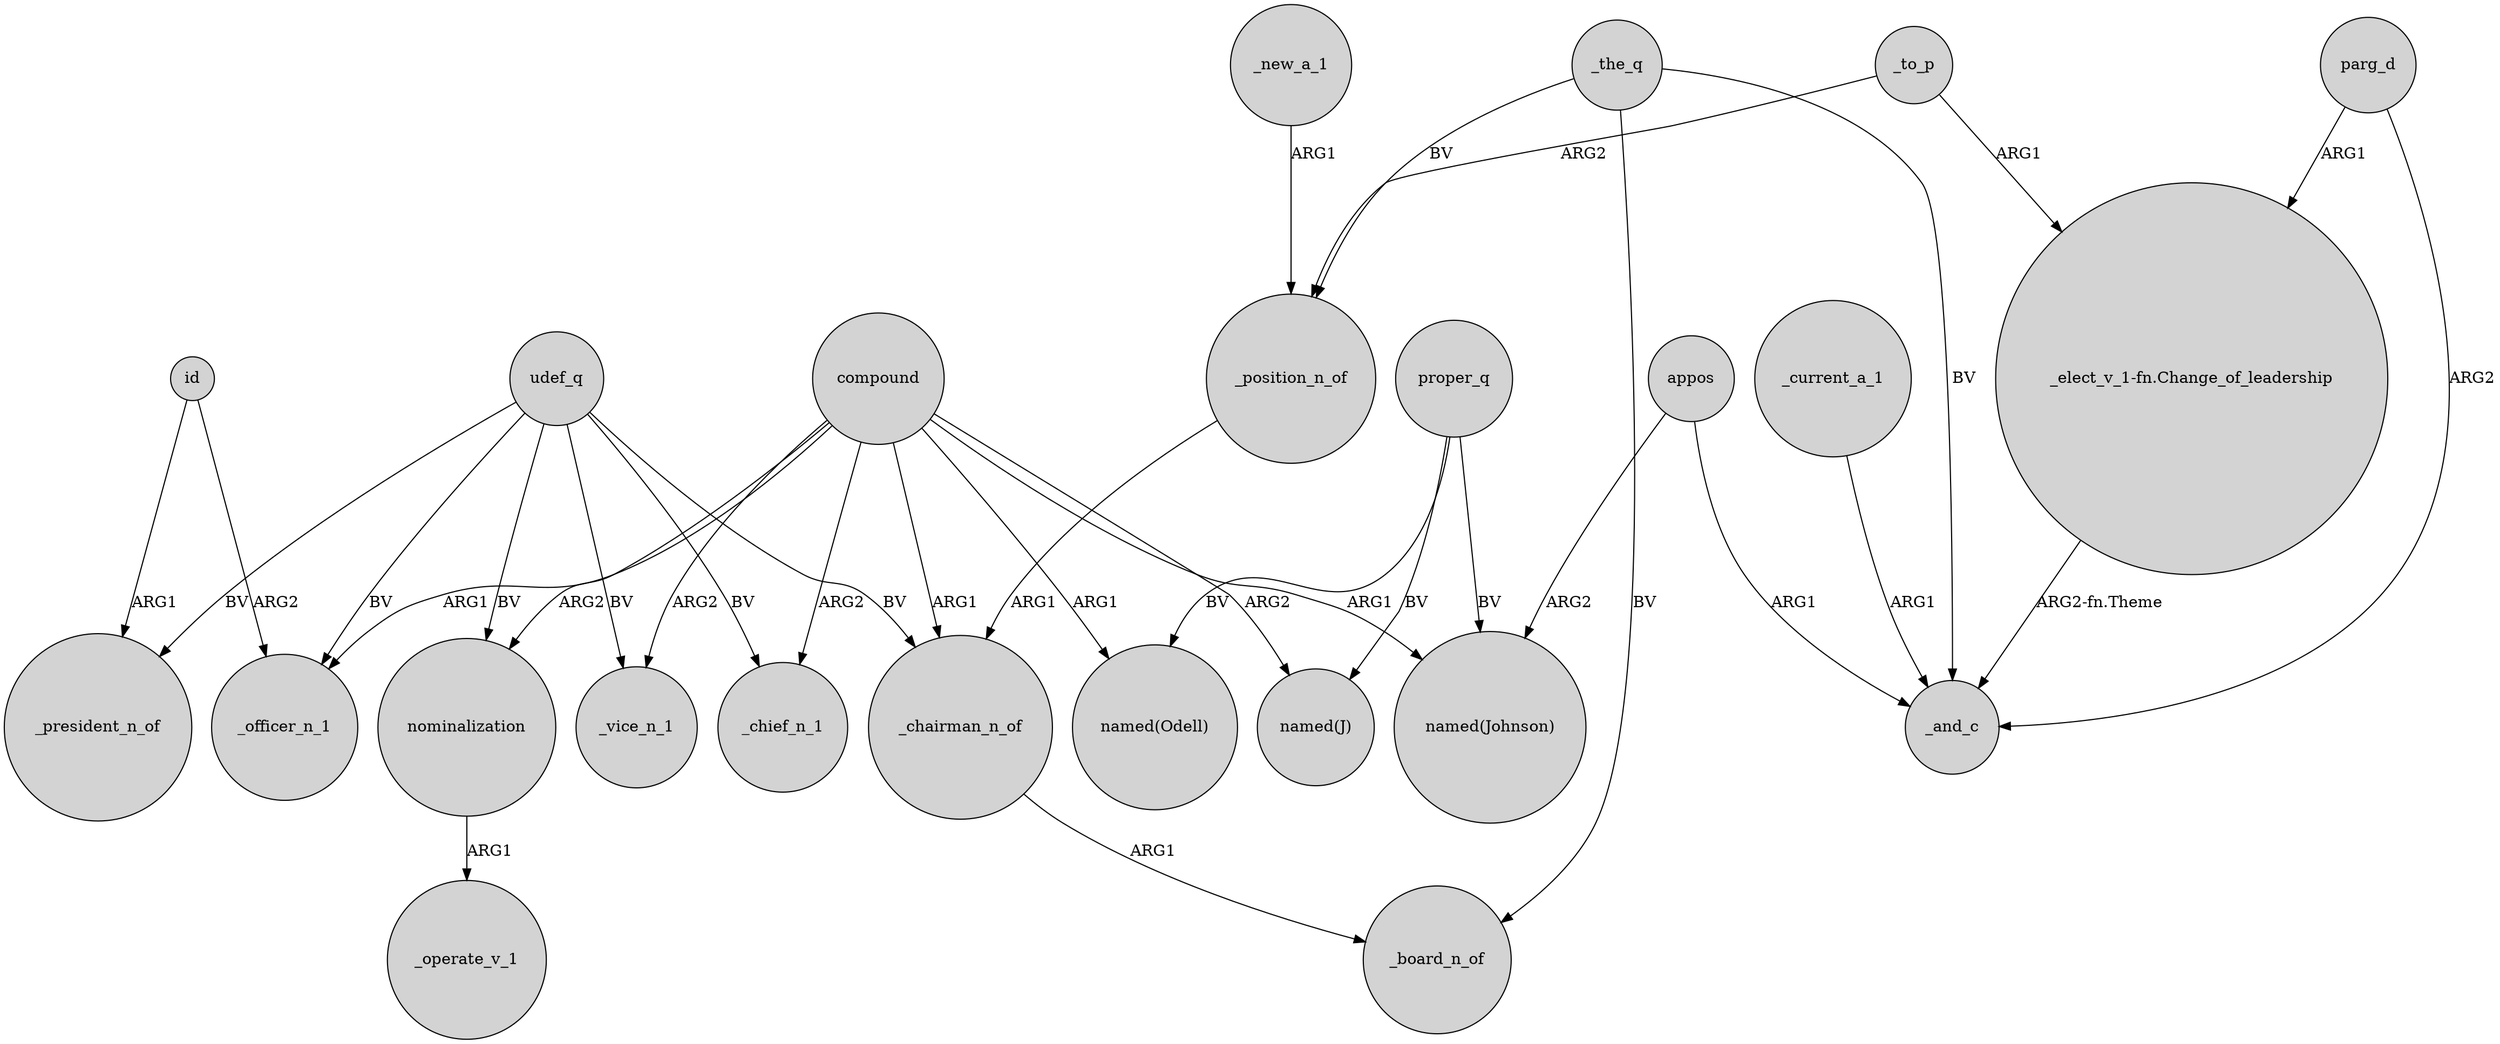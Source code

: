 digraph {
	node [shape=circle style=filled]
	_the_q -> _and_c [label=BV]
	compound -> _vice_n_1 [label=ARG2]
	appos -> "named(Johnson)" [label=ARG2]
	nominalization -> _operate_v_1 [label=ARG1]
	compound -> _chairman_n_of [label=ARG1]
	_to_p -> "_elect_v_1-fn.Change_of_leadership" [label=ARG1]
	compound -> "named(Johnson)" [label=ARG1]
	appos -> _and_c [label=ARG1]
	id -> _president_n_of [label=ARG1]
	proper_q -> "named(J)" [label=BV]
	_the_q -> _position_n_of [label=BV]
	_chairman_n_of -> _board_n_of [label=ARG1]
	compound -> nominalization [label=ARG2]
	parg_d -> "_elect_v_1-fn.Change_of_leadership" [label=ARG1]
	compound -> "named(Odell)" [label=ARG1]
	udef_q -> _vice_n_1 [label=BV]
	udef_q -> _chairman_n_of [label=BV]
	parg_d -> _and_c [label=ARG2]
	compound -> _chief_n_1 [label=ARG2]
	compound -> _officer_n_1 [label=ARG1]
	"_elect_v_1-fn.Change_of_leadership" -> _and_c [label="ARG2-fn.Theme"]
	udef_q -> _chief_n_1 [label=BV]
	udef_q -> _president_n_of [label=BV]
	id -> _officer_n_1 [label=ARG2]
	proper_q -> "named(Johnson)" [label=BV]
	_the_q -> _board_n_of [label=BV]
	udef_q -> _officer_n_1 [label=BV]
	udef_q -> nominalization [label=BV]
	_current_a_1 -> _and_c [label=ARG1]
	_new_a_1 -> _position_n_of [label=ARG1]
	compound -> "named(J)" [label=ARG2]
	_position_n_of -> _chairman_n_of [label=ARG1]
	proper_q -> "named(Odell)" [label=BV]
	_to_p -> _position_n_of [label=ARG2]
}
